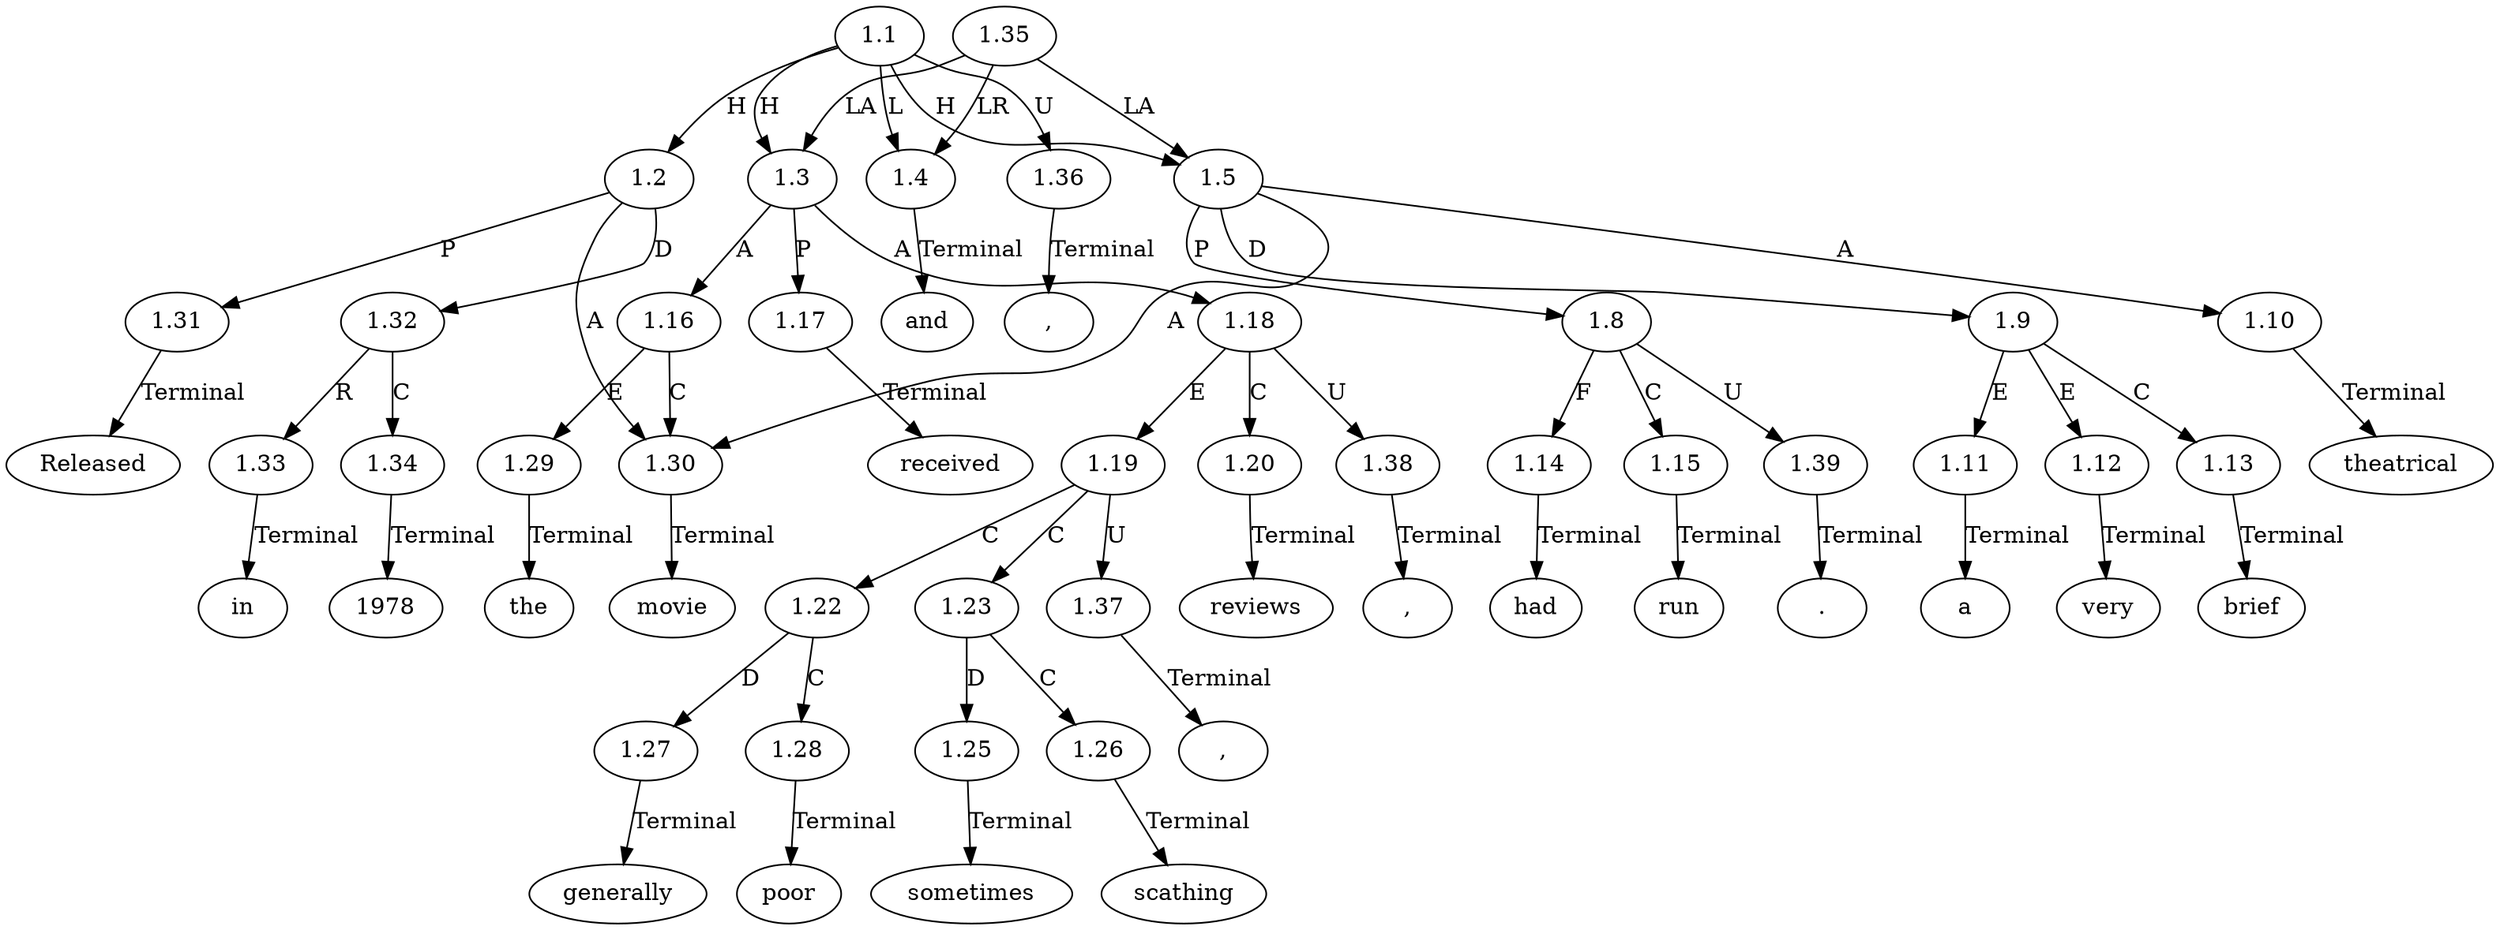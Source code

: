 // Graph
digraph {
	0.1 [label=Released ordering=out]
	0.10 [label="," ordering=out]
	0.11 [label=sometimes ordering=out]
	0.12 [label=scathing ordering=out]
	0.13 [label="," ordering=out]
	0.14 [label=reviews ordering=out]
	0.15 [label=and ordering=out]
	0.16 [label=had ordering=out]
	0.17 [label=a ordering=out]
	0.18 [label=very ordering=out]
	0.19 [label=brief ordering=out]
	0.2 [label=in ordering=out]
	0.20 [label=theatrical ordering=out]
	0.21 [label=run ordering=out]
	0.22 [label="." ordering=out]
	0.3 [label=1978 ordering=out]
	0.4 [label="," ordering=out]
	0.5 [label=the ordering=out]
	0.6 [label=movie ordering=out]
	0.7 [label=received ordering=out]
	0.8 [label=generally ordering=out]
	0.9 [label=poor ordering=out]
	1.1 [label=1.1 ordering=out]
	1.2 [label=1.2 ordering=out]
	1.3 [label=1.3 ordering=out]
	1.4 [label=1.4 ordering=out]
	1.5 [label=1.5 ordering=out]
	1.8 [label=1.8 ordering=out]
	1.9 [label=1.9 ordering=out]
	1.10 [label=1.10 ordering=out]
	1.11 [label=1.11 ordering=out]
	1.12 [label=1.12 ordering=out]
	1.13 [label=1.13 ordering=out]
	1.14 [label=1.14 ordering=out]
	1.15 [label=1.15 ordering=out]
	1.16 [label=1.16 ordering=out]
	1.17 [label=1.17 ordering=out]
	1.18 [label=1.18 ordering=out]
	1.19 [label=1.19 ordering=out]
	1.20 [label=1.20 ordering=out]
	1.22 [label=1.22 ordering=out]
	1.23 [label=1.23 ordering=out]
	1.25 [label=1.25 ordering=out]
	1.26 [label=1.26 ordering=out]
	1.27 [label=1.27 ordering=out]
	1.28 [label=1.28 ordering=out]
	1.29 [label=1.29 ordering=out]
	1.30 [label=1.30 ordering=out]
	1.31 [label=1.31 ordering=out]
	1.32 [label=1.32 ordering=out]
	1.33 [label=1.33 ordering=out]
	1.34 [label=1.34 ordering=out]
	1.35 [label=1.35 ordering=out]
	1.36 [label=1.36 ordering=out]
	1.37 [label=1.37 ordering=out]
	1.38 [label=1.38 ordering=out]
	1.39 [label=1.39 ordering=out]
	1.1 -> 1.2 [label=H ordering=out]
	1.1 -> 1.3 [label=H ordering=out]
	1.1 -> 1.4 [label=L ordering=out]
	1.1 -> 1.5 [label=H ordering=out]
	1.1 -> 1.36 [label=U ordering=out]
	1.2 -> 1.30 [label=A ordering=out]
	1.2 -> 1.31 [label=P ordering=out]
	1.2 -> 1.32 [label=D ordering=out]
	1.3 -> 1.16 [label=A ordering=out]
	1.3 -> 1.17 [label=P ordering=out]
	1.3 -> 1.18 [label=A ordering=out]
	1.4 -> 0.15 [label=Terminal ordering=out]
	1.5 -> 1.8 [label=P ordering=out]
	1.5 -> 1.9 [label=D ordering=out]
	1.5 -> 1.10 [label=A ordering=out]
	1.5 -> 1.30 [label=A ordering=out]
	1.8 -> 1.14 [label=F ordering=out]
	1.8 -> 1.15 [label=C ordering=out]
	1.8 -> 1.39 [label=U ordering=out]
	1.9 -> 1.11 [label=E ordering=out]
	1.9 -> 1.12 [label=E ordering=out]
	1.9 -> 1.13 [label=C ordering=out]
	1.10 -> 0.20 [label=Terminal ordering=out]
	1.11 -> 0.17 [label=Terminal ordering=out]
	1.12 -> 0.18 [label=Terminal ordering=out]
	1.13 -> 0.19 [label=Terminal ordering=out]
	1.14 -> 0.16 [label=Terminal ordering=out]
	1.15 -> 0.21 [label=Terminal ordering=out]
	1.16 -> 1.29 [label=E ordering=out]
	1.16 -> 1.30 [label=C ordering=out]
	1.17 -> 0.7 [label=Terminal ordering=out]
	1.18 -> 1.19 [label=E ordering=out]
	1.18 -> 1.20 [label=C ordering=out]
	1.18 -> 1.38 [label=U ordering=out]
	1.19 -> 1.22 [label=C ordering=out]
	1.19 -> 1.23 [label=C ordering=out]
	1.19 -> 1.37 [label=U ordering=out]
	1.20 -> 0.14 [label=Terminal ordering=out]
	1.22 -> 1.27 [label=D ordering=out]
	1.22 -> 1.28 [label=C ordering=out]
	1.23 -> 1.25 [label=D ordering=out]
	1.23 -> 1.26 [label=C ordering=out]
	1.25 -> 0.11 [label=Terminal ordering=out]
	1.26 -> 0.12 [label=Terminal ordering=out]
	1.27 -> 0.8 [label=Terminal ordering=out]
	1.28 -> 0.9 [label=Terminal ordering=out]
	1.29 -> 0.5 [label=Terminal ordering=out]
	1.30 -> 0.6 [label=Terminal ordering=out]
	1.31 -> 0.1 [label=Terminal ordering=out]
	1.32 -> 1.33 [label=R ordering=out]
	1.32 -> 1.34 [label=C ordering=out]
	1.33 -> 0.2 [label=Terminal ordering=out]
	1.34 -> 0.3 [label=Terminal ordering=out]
	1.35 -> 1.3 [label=LA ordering=out]
	1.35 -> 1.4 [label=LR ordering=out]
	1.35 -> 1.5 [label=LA ordering=out]
	1.36 -> 0.4 [label=Terminal ordering=out]
	1.37 -> 0.10 [label=Terminal ordering=out]
	1.38 -> 0.13 [label=Terminal ordering=out]
	1.39 -> 0.22 [label=Terminal ordering=out]
}
